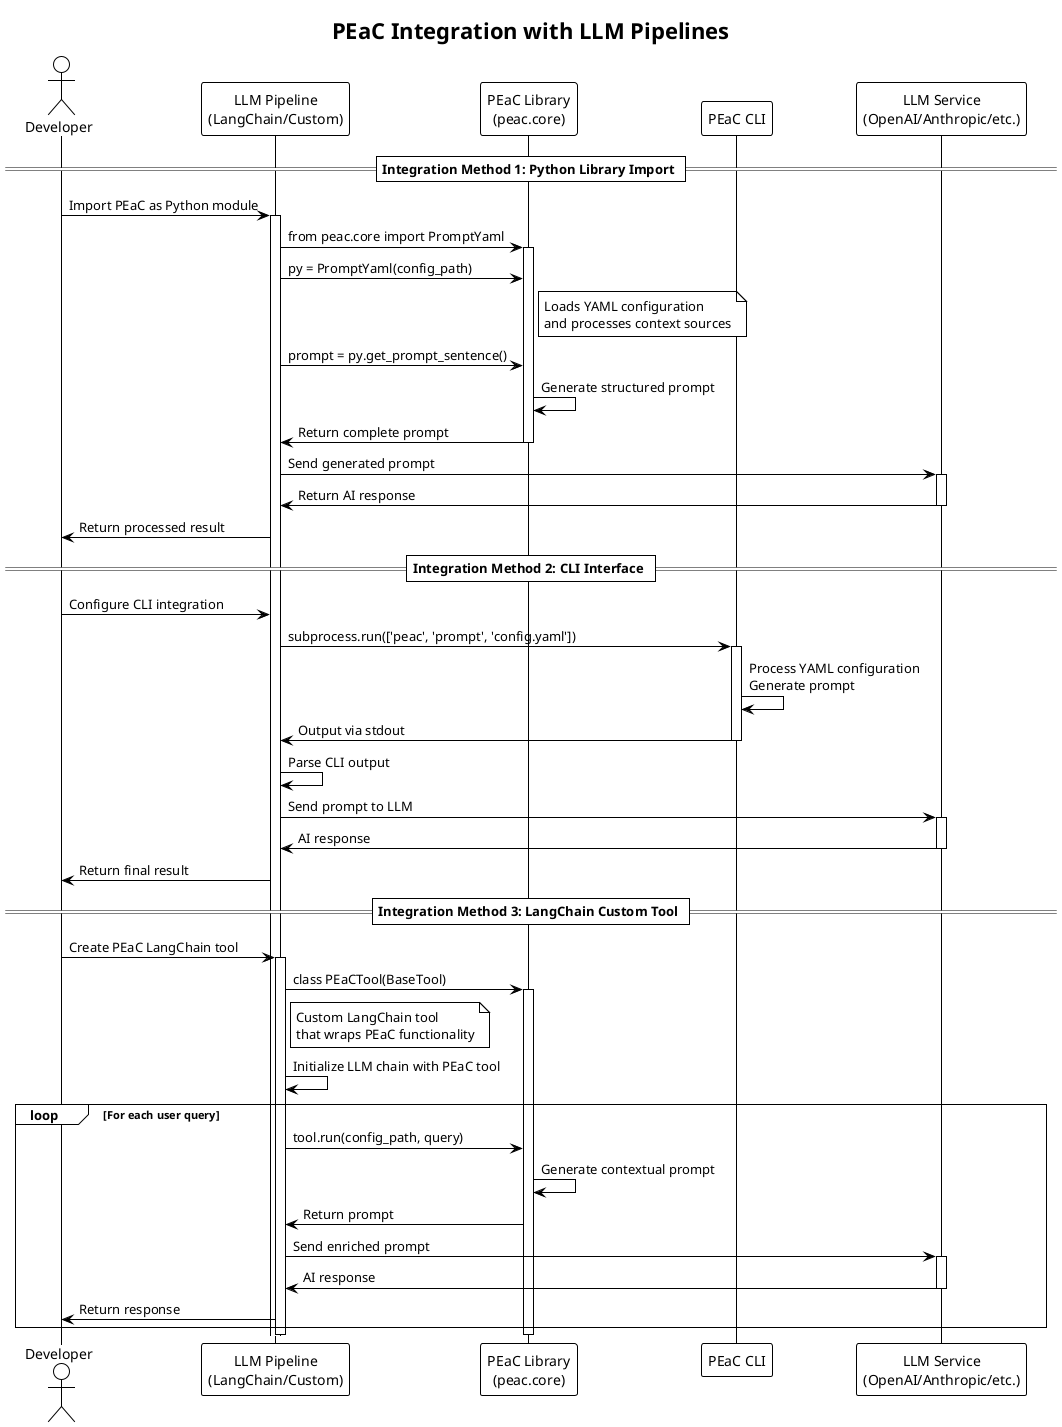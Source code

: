 @startuml PEaC_Integration_Sequence
!theme plain

title PEaC Integration with LLM Pipelines

actor "Developer" as Dev
participant "LLM Pipeline\n(LangChain/Custom)" as Pipeline
participant "PEaC Library\n(peac.core)" as PEaCLib
participant "PEaC CLI" as PEaCCLI
participant "LLM Service\n(OpenAI/Anthropic/etc.)" as LLM

== Integration Method 1: Python Library Import ==

Dev -> Pipeline: Import PEaC as Python module
activate Pipeline

Pipeline -> PEaCLib: from peac.core import PromptYaml
activate PEaCLib

Pipeline -> PEaCLib: py = PromptYaml(config_path)
note right of PEaCLib: Loads YAML configuration\nand processes context sources

Pipeline -> PEaCLib: prompt = py.get_prompt_sentence()
PEaCLib -> PEaCLib: Generate structured prompt
PEaCLib -> Pipeline: Return complete prompt
deactivate PEaCLib

Pipeline -> LLM: Send generated prompt
activate LLM
LLM -> Pipeline: Return AI response
deactivate LLM

Pipeline -> Dev: Return processed result

== Integration Method 2: CLI Interface ==

Dev -> Pipeline: Configure CLI integration
Pipeline -> PEaCCLI: subprocess.run(['peac', 'prompt', 'config.yaml'])
activate PEaCCLI

PEaCCLI -> PEaCCLI: Process YAML configuration\nGenerate prompt
PEaCCLI -> Pipeline: Output via stdout
deactivate PEaCCLI

Pipeline -> Pipeline: Parse CLI output
Pipeline -> LLM: Send prompt to LLM
activate LLM
LLM -> Pipeline: AI response
deactivate LLM

Pipeline -> Dev: Return final result

== Integration Method 3: LangChain Custom Tool ==

Dev -> Pipeline: Create PEaC LangChain tool
activate Pipeline

Pipeline -> PEaCLib: class PEaCTool(BaseTool)
activate PEaCLib

note right of Pipeline: Custom LangChain tool\nthat wraps PEaC functionality

Pipeline -> Pipeline: Initialize LLM chain with PEaC tool

loop For each user query
    Pipeline -> PEaCLib: tool.run(config_path, query)
    PEaCLib -> PEaCLib: Generate contextual prompt
    PEaCLib -> Pipeline: Return prompt
    
    Pipeline -> LLM: Send enriched prompt
    activate LLM
    LLM -> Pipeline: AI response
    deactivate LLM
    
    Pipeline -> Dev: Return response
end

deactivate PEaCLib
deactivate Pipeline

@enduml